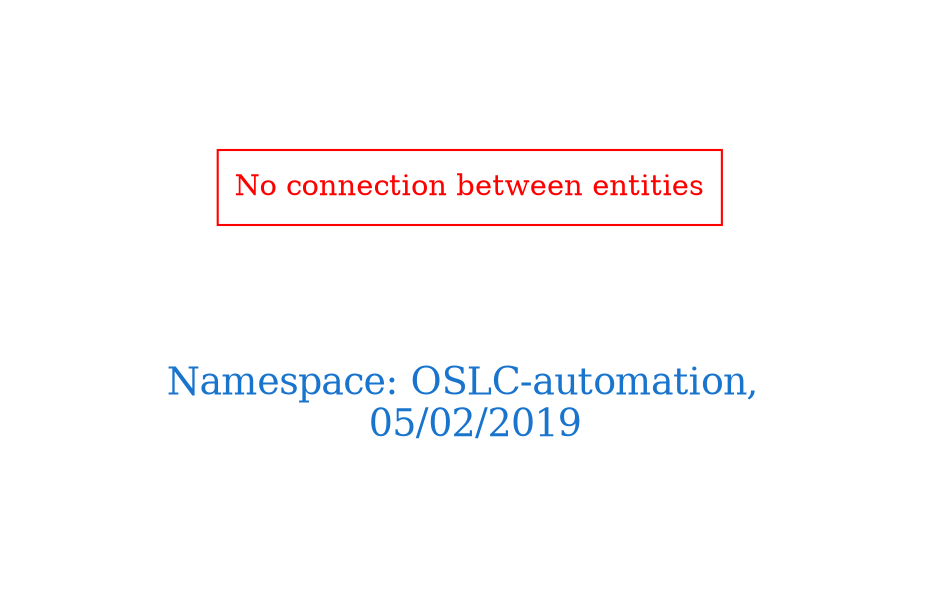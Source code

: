 digraph OGIT_ontology {
 graph [ rankdir= LR,pad=1 
fontsize = 18,
fontcolor= dodgerblue3,label = "\n\n\nNamespace: OSLC-automation, \n 05/02/2019"];
node[shape=polygon];
edge [  color="gray81"];

"No connection between entities" [fontcolor = "red",color="red", shape="polygon"]
}
